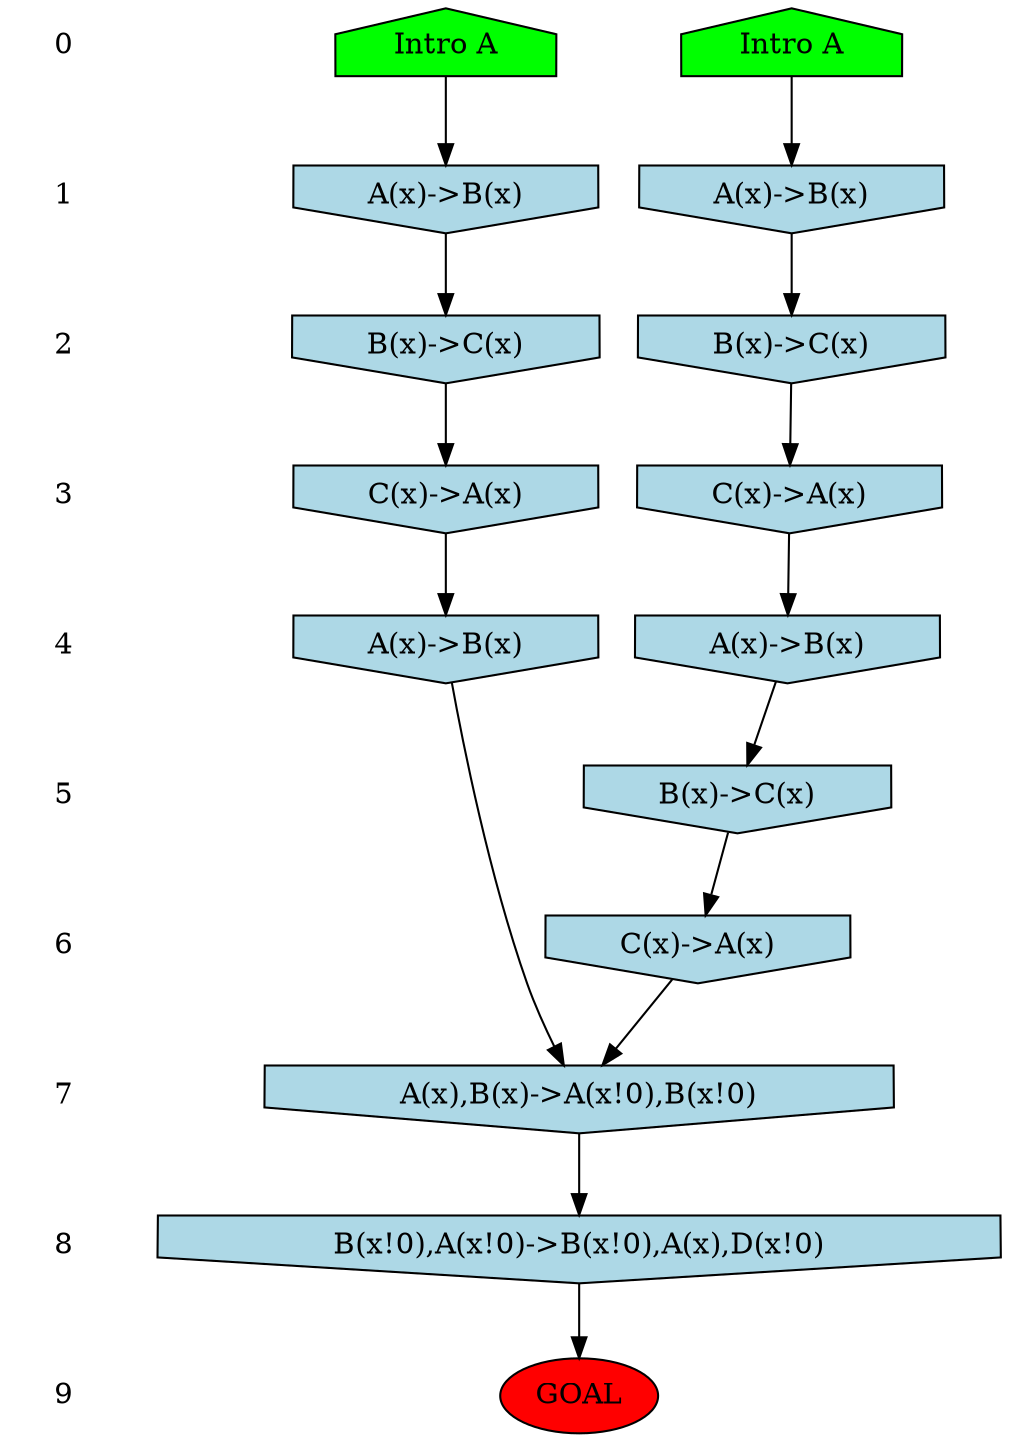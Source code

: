 /* Compression of 1 causal flows obtained in average at 8.118819E+00 t.u */
/* Compressed causal flows were: [15] */
digraph G{
 ranksep=.5 ; 
{ rank = same ; "0" [shape=plaintext] ; node_1 [label ="Intro A", shape=house, style=filled, fillcolor=green] ;
node_2 [label ="Intro A", shape=house, style=filled, fillcolor=green] ;
}
{ rank = same ; "1" [shape=plaintext] ; node_3 [label="A(x)->B(x)", shape=invhouse, style=filled, fillcolor = lightblue] ;
node_6 [label="A(x)->B(x)", shape=invhouse, style=filled, fillcolor = lightblue] ;
}
{ rank = same ; "2" [shape=plaintext] ; node_4 [label="B(x)->C(x)", shape=invhouse, style=filled, fillcolor = lightblue] ;
node_8 [label="B(x)->C(x)", shape=invhouse, style=filled, fillcolor = lightblue] ;
}
{ rank = same ; "3" [shape=plaintext] ; node_5 [label="C(x)->A(x)", shape=invhouse, style=filled, fillcolor = lightblue] ;
node_9 [label="C(x)->A(x)", shape=invhouse, style=filled, fillcolor = lightblue] ;
}
{ rank = same ; "4" [shape=plaintext] ; node_7 [label="A(x)->B(x)", shape=invhouse, style=filled, fillcolor = lightblue] ;
node_10 [label="A(x)->B(x)", shape=invhouse, style=filled, fillcolor = lightblue] ;
}
{ rank = same ; "5" [shape=plaintext] ; node_11 [label="B(x)->C(x)", shape=invhouse, style=filled, fillcolor = lightblue] ;
}
{ rank = same ; "6" [shape=plaintext] ; node_12 [label="C(x)->A(x)", shape=invhouse, style=filled, fillcolor = lightblue] ;
}
{ rank = same ; "7" [shape=plaintext] ; node_13 [label="A(x),B(x)->A(x!0),B(x!0)", shape=invhouse, style=filled, fillcolor = lightblue] ;
}
{ rank = same ; "8" [shape=plaintext] ; node_14 [label="B(x!0),A(x!0)->B(x!0),A(x),D(x!0)", shape=invhouse, style=filled, fillcolor = lightblue] ;
}
{ rank = same ; "9" [shape=plaintext] ; node_15 [label ="GOAL", style=filled, fillcolor=red] ;
}
"0" -> "1" [style="invis"]; 
"1" -> "2" [style="invis"]; 
"2" -> "3" [style="invis"]; 
"3" -> "4" [style="invis"]; 
"4" -> "5" [style="invis"]; 
"5" -> "6" [style="invis"]; 
"6" -> "7" [style="invis"]; 
"7" -> "8" [style="invis"]; 
"8" -> "9" [style="invis"]; 
node_1 -> node_3
node_3 -> node_4
node_4 -> node_5
node_2 -> node_6
node_5 -> node_7
node_6 -> node_8
node_8 -> node_9
node_9 -> node_10
node_10 -> node_11
node_11 -> node_12
node_7 -> node_13
node_12 -> node_13
node_13 -> node_14
node_14 -> node_15
}
/*
 Dot generation time: 0.000000
*/